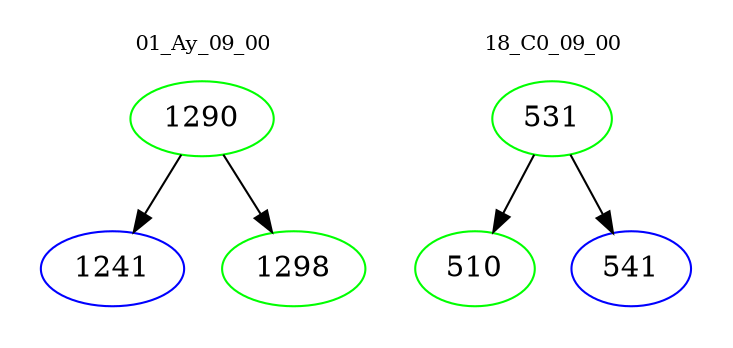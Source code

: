digraph{
subgraph cluster_0 {
color = white
label = "01_Ay_09_00";
fontsize=10;
T0_1290 [label="1290", color="green"]
T0_1290 -> T0_1241 [color="black"]
T0_1241 [label="1241", color="blue"]
T0_1290 -> T0_1298 [color="black"]
T0_1298 [label="1298", color="green"]
}
subgraph cluster_1 {
color = white
label = "18_C0_09_00";
fontsize=10;
T1_531 [label="531", color="green"]
T1_531 -> T1_510 [color="black"]
T1_510 [label="510", color="green"]
T1_531 -> T1_541 [color="black"]
T1_541 [label="541", color="blue"]
}
}
